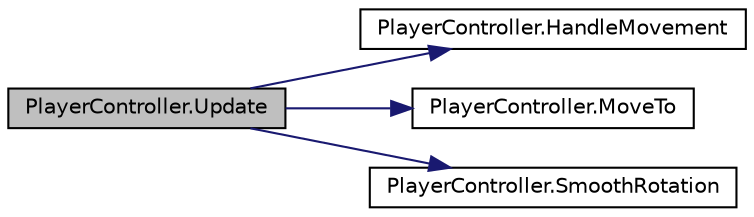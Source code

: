 digraph "PlayerController.Update"
{
 // INTERACTIVE_SVG=YES
 // LATEX_PDF_SIZE
  bgcolor="transparent";
  edge [fontname="Helvetica",fontsize="10",labelfontname="Helvetica",labelfontsize="10"];
  node [fontname="Helvetica",fontsize="10",shape=record];
  rankdir="LR";
  Node1 [label="PlayerController.Update",height=0.2,width=0.4,color="black", fillcolor="grey75", style="filled", fontcolor="black",tooltip=" "];
  Node1 -> Node2 [color="midnightblue",fontsize="10",style="solid",fontname="Helvetica"];
  Node2 [label="PlayerController.HandleMovement",height=0.2,width=0.4,color="black",URL="$class_player_controller.html#a53e932ee02c4c2cc18c7219d40e93cad",tooltip="Function that handles all the base movement of the player."];
  Node1 -> Node3 [color="midnightblue",fontsize="10",style="solid",fontname="Helvetica"];
  Node3 [label="PlayerController.MoveTo",height=0.2,width=0.4,color="black",URL="$class_player_controller.html#a567a5267fea43c150b1711d76377ed43",tooltip="We are in a dash or a CC."];
  Node1 -> Node4 [color="midnightblue",fontsize="10",style="solid",fontname="Helvetica"];
  Node4 [label="PlayerController.SmoothRotation",height=0.2,width=0.4,color="black",URL="$class_player_controller.html#a3c79ef842d2c37a7516b8c033413e7b0",tooltip="Smooth rotation of the player"];
}
